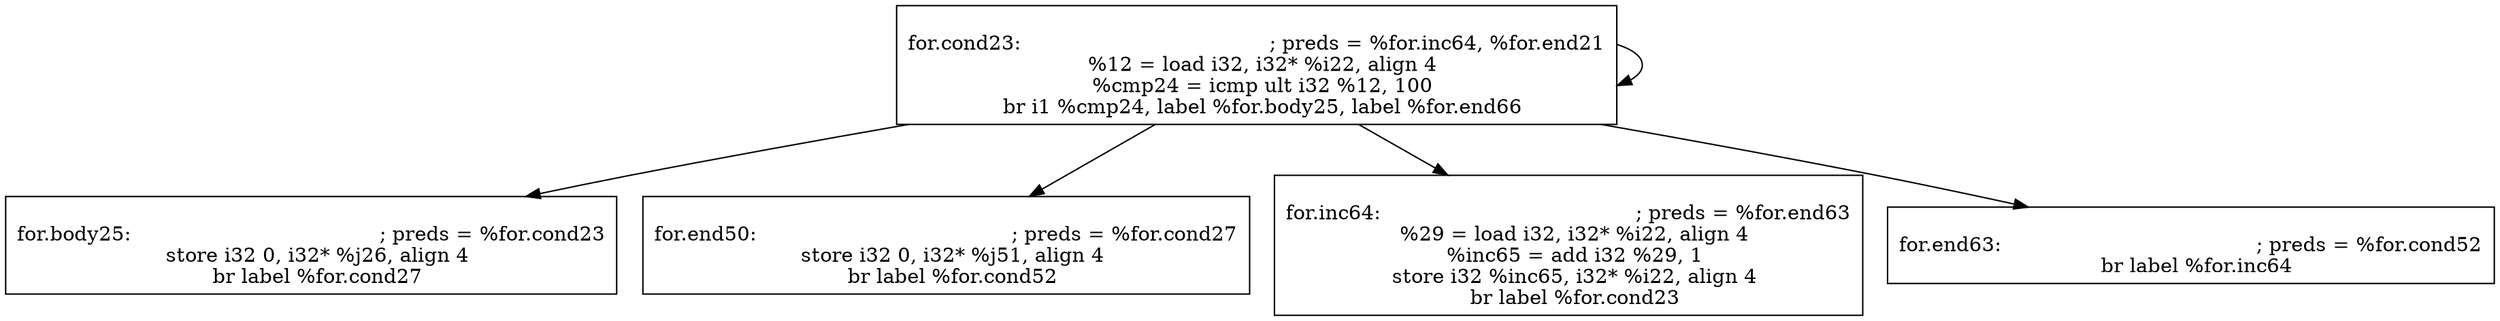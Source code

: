 
digraph G {


node183 [label="
for.cond23:                                       ; preds = %for.inc64, %for.end21
  %12 = load i32, i32* %i22, align 4
  %cmp24 = icmp ult i32 %12, 100
  br i1 %cmp24, label %for.body25, label %for.end66
",shape=rectangle ]
node184 [label="
for.body25:                                       ; preds = %for.cond23
  store i32 0, i32* %j26, align 4
  br label %for.cond27
",shape=rectangle ]
node182 [label="
for.end50:                                        ; preds = %for.cond27
  store i32 0, i32* %j51, align 4
  br label %for.cond52
",shape=rectangle ]
node180 [label="
for.inc64:                                        ; preds = %for.end63
  %29 = load i32, i32* %i22, align 4
  %inc65 = add i32 %29, 1
  store i32 %inc65, i32* %i22, align 4
  br label %for.cond23
",shape=rectangle ]
node181 [label="
for.end63:                                        ; preds = %for.cond52
  br label %for.inc64
",shape=rectangle ]

node183->node184 [ ]
node183->node181 [ ]
node183->node183 [ ]
node183->node180 [ ]
node183->node182 [ ]


}

